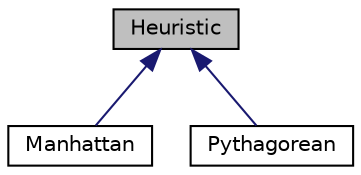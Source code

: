 digraph "Heuristic"
{
 // LATEX_PDF_SIZE
  edge [fontname="Helvetica",fontsize="10",labelfontname="Helvetica",labelfontsize="10"];
  node [fontname="Helvetica",fontsize="10",shape=record];
  Node1 [label="Heuristic",height=0.2,width=0.4,color="black", fillcolor="grey75", style="filled", fontcolor="black",tooltip=" "];
  Node1 -> Node2 [dir="back",color="midnightblue",fontsize="10",style="solid"];
  Node2 [label="Manhattan",height=0.2,width=0.4,color="black", fillcolor="white", style="filled",URL="$classManhattan.html",tooltip=" "];
  Node1 -> Node3 [dir="back",color="midnightblue",fontsize="10",style="solid"];
  Node3 [label="Pythagorean",height=0.2,width=0.4,color="black", fillcolor="white", style="filled",URL="$classPythagorean.html",tooltip=" "];
}
